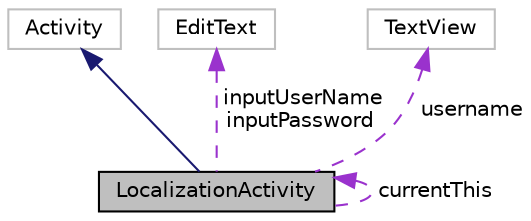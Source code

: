 digraph "LocalizationActivity"
{
  edge [fontname="Helvetica",fontsize="10",labelfontname="Helvetica",labelfontsize="10"];
  node [fontname="Helvetica",fontsize="10",shape=record];
  Node1 [label="LocalizationActivity",height=0.2,width=0.4,color="black", fillcolor="grey75", style="filled" fontcolor="black"];
  Node2 -> Node1 [dir="back",color="midnightblue",fontsize="10",style="solid",fontname="Helvetica"];
  Node2 [label="Activity",height=0.2,width=0.4,color="grey75", fillcolor="white", style="filled"];
  Node3 -> Node1 [dir="back",color="darkorchid3",fontsize="10",style="dashed",label=" inputUserName\ninputPassword" ,fontname="Helvetica"];
  Node3 [label="EditText",height=0.2,width=0.4,color="grey75", fillcolor="white", style="filled"];
  Node1 -> Node1 [dir="back",color="darkorchid3",fontsize="10",style="dashed",label=" currentThis" ,fontname="Helvetica"];
  Node4 -> Node1 [dir="back",color="darkorchid3",fontsize="10",style="dashed",label=" username" ,fontname="Helvetica"];
  Node4 [label="TextView",height=0.2,width=0.4,color="grey75", fillcolor="white", style="filled"];
}
